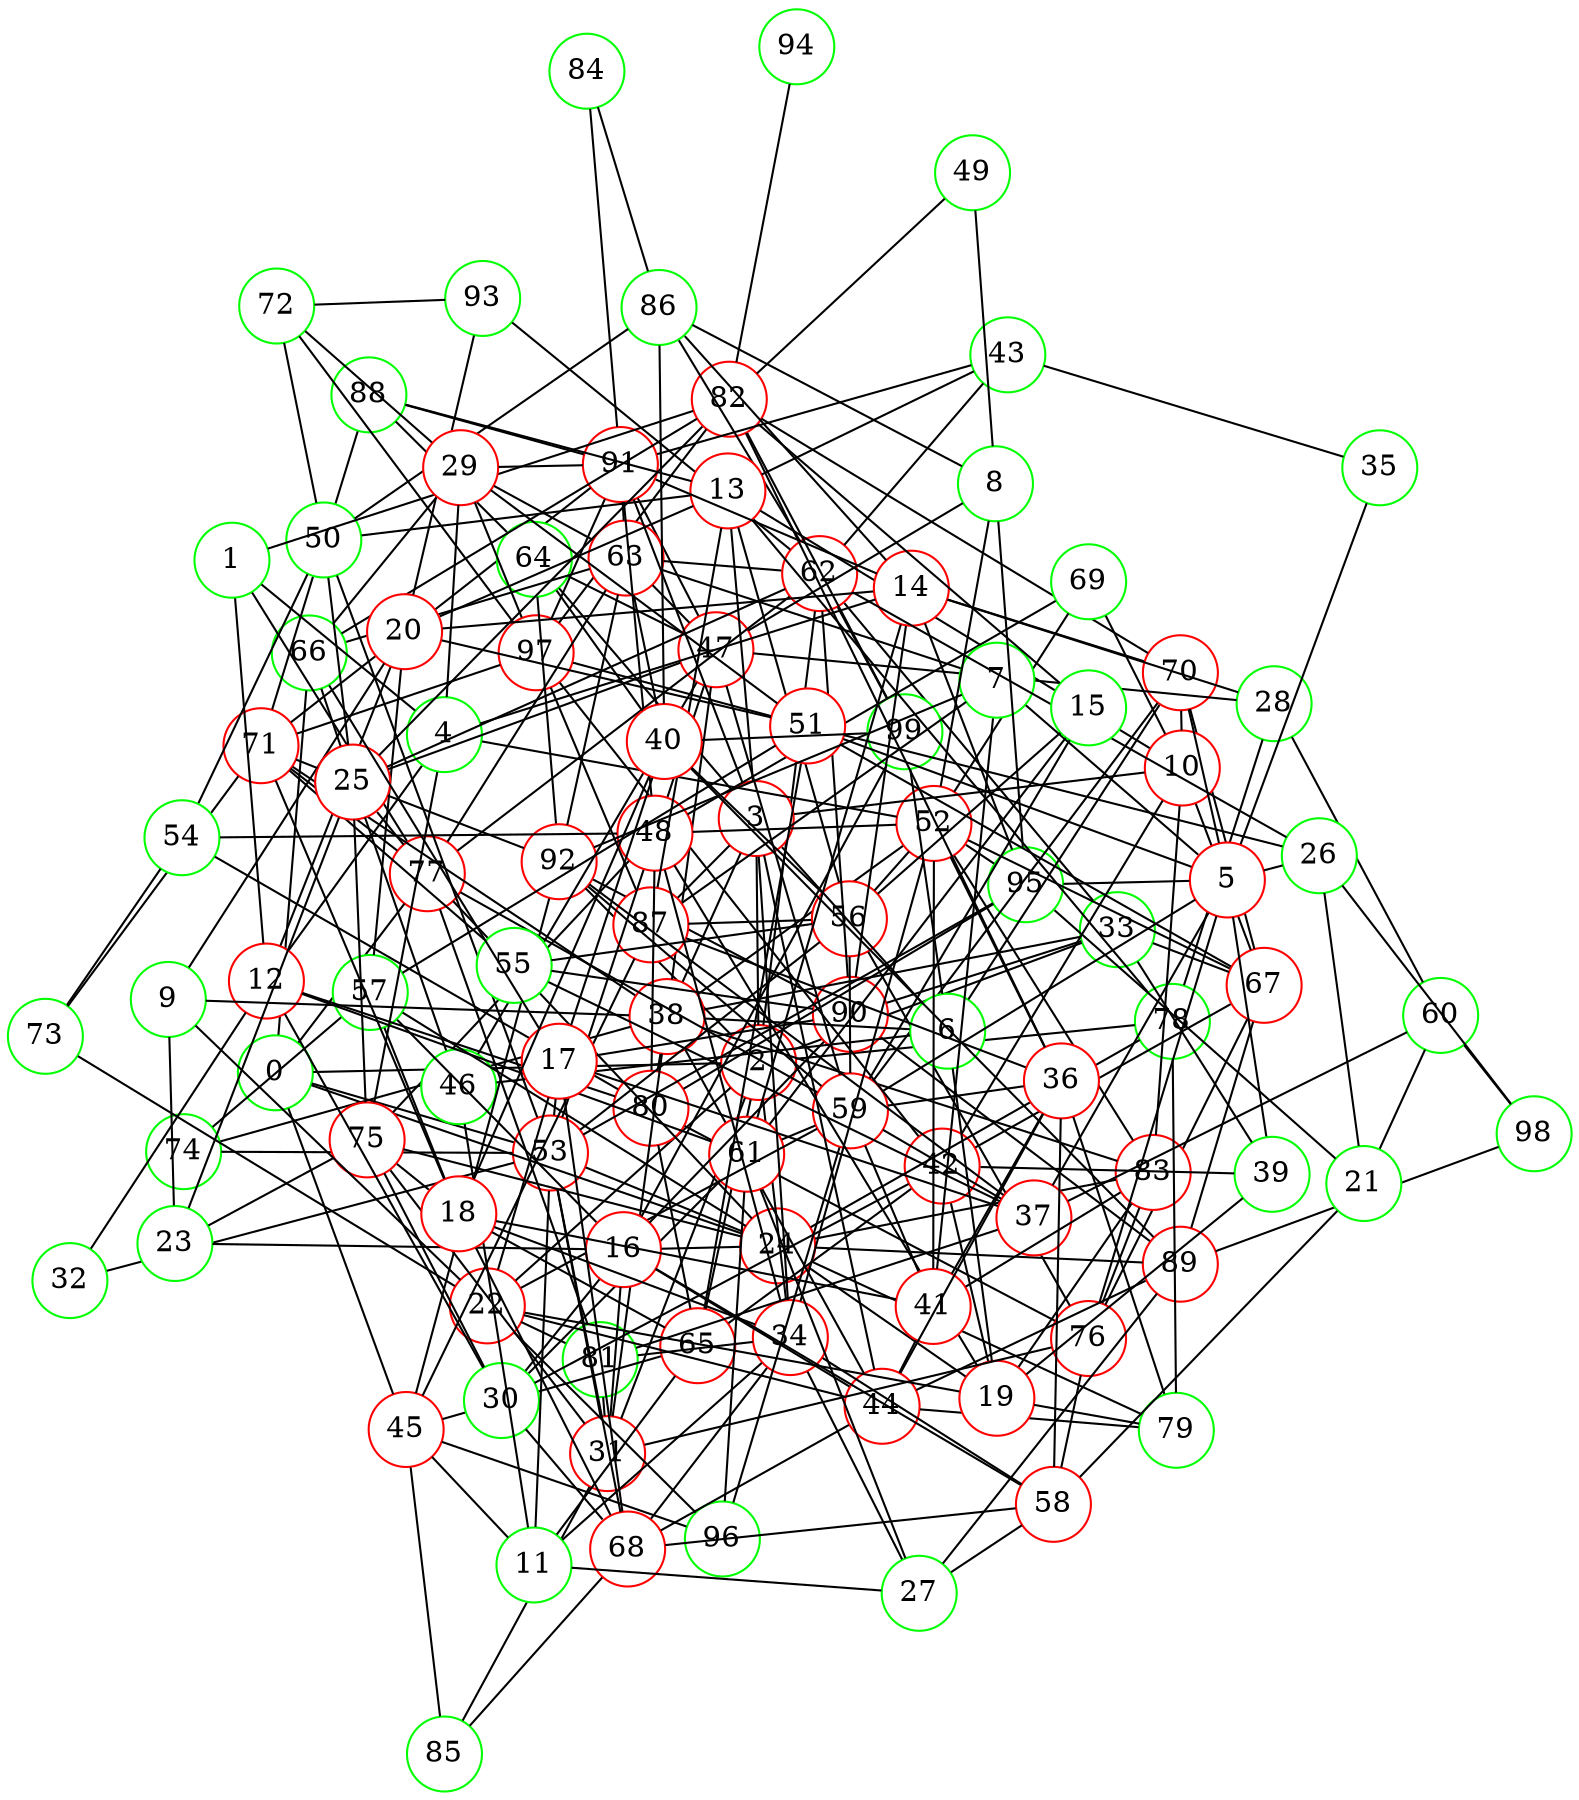 graph {
graph ["layout"="fdp"]
node ["style"="filled","fillcolor"="white","fixedsize"="true","shape"="circle"]
"0" ["color"="green"]
"2" ["color"="red"]
"33" ["color"="green"]
"67" ["color"="red"]
"70" ["color"="red"]
"82" ["color"="red"]
"97" ["color"="red"]
"99" ["color"="green"]
"94" ["color"="green"]
"89" ["color"="red"]
"98" ["color"="green"]
"90" ["color"="red"]
"92" ["color"="red"]
"76" ["color"="red"]
"80" ["color"="red"]
"95" ["color"="green"]
"83" ["color"="red"]
"38" ["color"="red"]
"52" ["color"="red"]
"69" ["color"="green"]
"56" ["color"="red"]
"87" ["color"="red"]
"59" ["color"="red"]
"96" ["color"="green"]
"77" ["color"="red"]
"81" ["color"="green"]
"61" ["color"="red"]
"71" ["color"="red"]
"88" ["color"="green"]
"91" ["color"="red"]
"73" ["color"="green"]
"74" ["color"="green"]
"44" ["color"="red"]
"68" ["color"="red"]
"85" ["color"="green"]
"79" ["color"="green"]
"47" ["color"="red"]
"64" ["color"="green"]
"53" ["color"="red"]
"63" ["color"="red"]
"66" ["color"="green"]
"39" ["color"="green"]
"42" ["color"="red"]
"65" ["color"="red"]
"62" ["color"="red"]
"86" ["color"="green"]
"93" ["color"="green"]
"34" ["color"="red"]
"48" ["color"="red"]
"54" ["color"="green"]
"75" ["color"="red"]
"58" ["color"="red"]
"3" ["color"="red"]
"6" ["color"="green"]
"19" ["color"="red"]
"22" ["color"="red"]
"24" ["color"="red"]
"57" ["color"="green"]
"78" ["color"="green"]
"46" ["color"="green"]
"10" ["color"="red"]
"13" ["color"="red"]
"50" ["color"="green"]
"72" ["color"="green"]
"20" ["color"="red"]
"51" ["color"="red"]
"43" ["color"="green"]
"31" ["color"="red"]
"45" ["color"="red"]
"1" ["color"="green"]
"4" ["color"="green"]
"12" ["color"="red"]
"32" ["color"="green"]
"30" ["color"="green"]
"29" ["color"="red"]
"14" ["color"="red"]
"28" ["color"="green"]
"60" ["color"="green"]
"5" ["color"="red"]
"35" ["color"="green"]
"37" ["color"="red"]
"55" ["color"="green"]
"7" ["color"="green"]
"41" ["color"="red"]
"26" ["color"="green"]
"8" ["color"="green"]
"49" ["color"="green"]
"9" ["color"="green"]
"23" ["color"="green"]
"25" ["color"="red"]
"11" ["color"="green"]
"27" ["color"="green"]
"15" ["color"="green"]
"16" ["color"="red"]
"17" ["color"="red"]
"40" ["color"="red"]
"18" ["color"="red"]
"21" ["color"="green"]
"36" ["color"="red"]
"84" ["color"="green"]
"0" -- "2"
"0" -- "66"
"0" -- "53"
"0" -- "24"
"0" -- "45"
"0" -- "77"
"2" -- "33"
"2" -- "65"
"2" -- "34"
"2" -- "3"
"2" -- "22"
"2" -- "92"
"2" -- "62"
"2" -- "78"
"2" -- "31"
"33" -- "67"
"33" -- "38"
"33" -- "39"
"33" -- "90"
"33" -- "62"
"67" -- "70"
"67" -- "89"
"67" -- "76"
"70" -- "82"
"82" -- "97"
"82" -- "99"
"82" -- "94"
"89" -- "98"
"89" -- "90"
"90" -- "92"
"76" -- "80"
"76" -- "83"
"80" -- "95"
"38" -- "80"
"38" -- "83"
"38" -- "52"
"38" -- "71"
"38" -- "74"
"38" -- "44"
"38" -- "47"
"52" -- "67"
"52" -- "83"
"52" -- "69"
"52" -- "56"
"52" -- "95"
"56" -- "87"
"56" -- "59"
"56" -- "76"
"87" -- "97"
"59" -- "96"
"59" -- "70"
"59" -- "77"
"59" -- "92"
"59" -- "61"
"77" -- "81"
"61" -- "96"
"71" -- "97"
"71" -- "88"
"71" -- "73"
"71" -- "91"
"71" -- "77"
"88" -- "91"
"91" -- "97"
"44" -- "68"
"44" -- "89"
"44" -- "79"
"68" -- "85"
"47" -- "64"
"47" -- "53"
"47" -- "59"
"47" -- "91"
"47" -- "63"
"64" -- "88"
"64" -- "92"
"53" -- "68"
"53" -- "56"
"53" -- "74"
"53" -- "95"
"63" -- "66"
"63" -- "91"
"63" -- "92"
"63" -- "77"
"66" -- "82"
"39" -- "42"
"42" -- "65"
"42" -- "97"
"42" -- "67"
"65" -- "80"
"62" -- "99"
"62" -- "86"
"62" -- "90"
"62" -- "77"
"62" -- "93"
"62" -- "63"
"34" -- "48"
"34" -- "81"
"34" -- "52"
"34" -- "68"
"34" -- "58"
"48" -- "80"
"48" -- "52"
"48" -- "69"
"48" -- "54"
"48" -- "75"
"48" -- "91"
"54" -- "80"
"54" -- "73"
"58" -- "68"
"58" -- "76"
"3" -- "64"
"3" -- "34"
"3" -- "6"
"3" -- "38"
"3" -- "87"
"3" -- "10"
"3" -- "91"
"3" -- "44"
"3" -- "13"
"6" -- "19"
"6" -- "99"
"6" -- "38"
"6" -- "70"
"6" -- "46"
"19" -- "48"
"19" -- "83"
"19" -- "22"
"19" -- "39"
"19" -- "24"
"19" -- "42"
"19" -- "79"
"22" -- "96"
"22" -- "81"
"22" -- "73"
"22" -- "59"
"22" -- "44"
"24" -- "83"
"24" -- "53"
"24" -- "57"
"24" -- "89"
"24" -- "75"
"24" -- "77"
"24" -- "78"
"24" -- "79"
"57" -- "74"
"78" -- "79"
"46" -- "47"
"10" -- "67"
"10" -- "83"
"10" -- "69"
"10" -- "70"
"10" -- "42"
"10" -- "13"
"13" -- "50"
"13" -- "20"
"13" -- "87"
"13" -- "56"
"13" -- "88"
"13" -- "43"
"13" -- "78"
"50" -- "53"
"50" -- "54"
"50" -- "86"
"50" -- "72"
"72" -- "97"
"72" -- "93"
"20" -- "51"
"20" -- "57"
"20" -- "93"
"51" -- "65"
"51" -- "97"
"51" -- "67"
"51" -- "57"
"43" -- "91"
"43" -- "62"
"31" -- "81"
"31" -- "53"
"31" -- "85"
"31" -- "38"
"31" -- "75"
"31" -- "76"
"45" -- "96"
"45" -- "65"
"45" -- "85"
"45" -- "87"
"45" -- "92"
"1" -- "82"
"1" -- "4"
"1" -- "12"
"1" -- "77"
"4" -- "52"
"4" -- "75"
"4" -- "12"
"4" -- "29"
"4" -- "14"
"12" -- "32"
"12" -- "80"
"12" -- "20"
"12" -- "61"
"12" -- "30"
"32" -- "53"
"30" -- "68"
"30" -- "42"
"30" -- "75"
"30" -- "61"
"29" -- "97"
"29" -- "66"
"29" -- "51"
"29" -- "72"
"29" -- "91"
"29" -- "63"
"14" -- "20"
"14" -- "70"
"14" -- "86"
"14" -- "90"
"14" -- "91"
"14" -- "28"
"14" -- "61"
"14" -- "95"
"28" -- "60"
"28" -- "78"
"28" -- "47"
"60" -- "98"
"5" -- "35"
"5" -- "51"
"5" -- "37"
"5" -- "70"
"5" -- "7"
"5" -- "39"
"5" -- "26"
"5" -- "59"
"5" -- "76"
"5" -- "95"
"35" -- "43"
"37" -- "81"
"37" -- "55"
"37" -- "59"
"37" -- "60"
"37" -- "92"
"55" -- "71"
"55" -- "56"
"55" -- "90"
"7" -- "87"
"7" -- "41"
"7" -- "92"
"7" -- "63"
"41" -- "83"
"41" -- "52"
"41" -- "59"
"41" -- "44"
"26" -- "98"
"26" -- "51"
"26" -- "62"
"8" -- "49"
"8" -- "52"
"8" -- "86"
"8" -- "47"
"8" -- "95"
"49" -- "82"
"9" -- "20"
"9" -- "22"
"9" -- "38"
"9" -- "23"
"23" -- "25"
"23" -- "75"
"25" -- "50"
"25" -- "66"
"25" -- "82"
"25" -- "71"
"25" -- "75"
"25" -- "92"
"25" -- "77"
"25" -- "46"
"25" -- "62"
"25" -- "47"
"11" -- "65"
"11" -- "34"
"11" -- "53"
"11" -- "27"
"11" -- "45"
"11" -- "46"
"27" -- "34"
"27" -- "89"
"27" -- "58"
"27" -- "61"
"15" -- "82"
"15" -- "56"
"15" -- "59"
"15" -- "61"
"16" -- "99"
"16" -- "23"
"16" -- "24"
"16" -- "57"
"16" -- "58"
"16" -- "90"
"16" -- "44"
"16" -- "30"
"16" -- "31"
"17" -- "66"
"17" -- "68"
"17" -- "37"
"17" -- "53"
"17" -- "22"
"17" -- "40"
"17" -- "90"
"40" -- "64"
"40" -- "99"
"40" -- "86"
"40" -- "56"
"40" -- "89"
"40" -- "63"
"18" -- "65"
"18" -- "34"
"18" -- "68"
"18" -- "71"
"18" -- "40"
"18" -- "41"
"18" -- "57"
"18" -- "75"
"21" -- "26"
"21" -- "58"
"21" -- "60"
"21" -- "95"
"36" -- "82"
"36" -- "52"
"36" -- "87"
"36" -- "41"
"36" -- "58"
"36" -- "59"
"36" -- "44"
"36" -- "79"
"84" -- "86"
"84" -- "91"
}